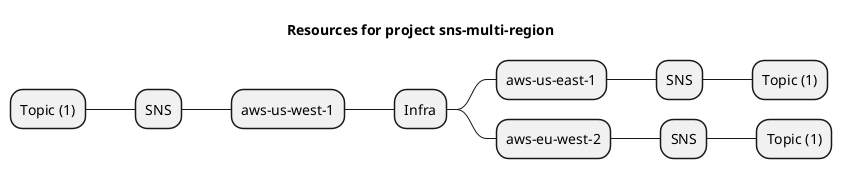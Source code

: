 @startmindmap
title Resources for project sns-multi-region
skinparam monochrome true
+ Infra
++ aws-us-east-1
+++ SNS
++++ Topic (1)
-- aws-us-west-1
--- SNS
---- Topic (1)
++ aws-eu-west-2
+++ SNS
++++ Topic (1)
@endmindmap